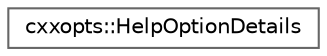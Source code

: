 digraph "Graphical Class Hierarchy"
{
 // LATEX_PDF_SIZE
  bgcolor="transparent";
  edge [fontname=Helvetica,fontsize=10,labelfontname=Helvetica,labelfontsize=10];
  node [fontname=Helvetica,fontsize=10,shape=box,height=0.2,width=0.4];
  rankdir="LR";
  Node0 [id="Node000000",label="cxxopts::HelpOptionDetails",height=0.2,width=0.4,color="grey40", fillcolor="white", style="filled",URL="$structcxxopts_1_1_help_option_details.html",tooltip=" "];
}
